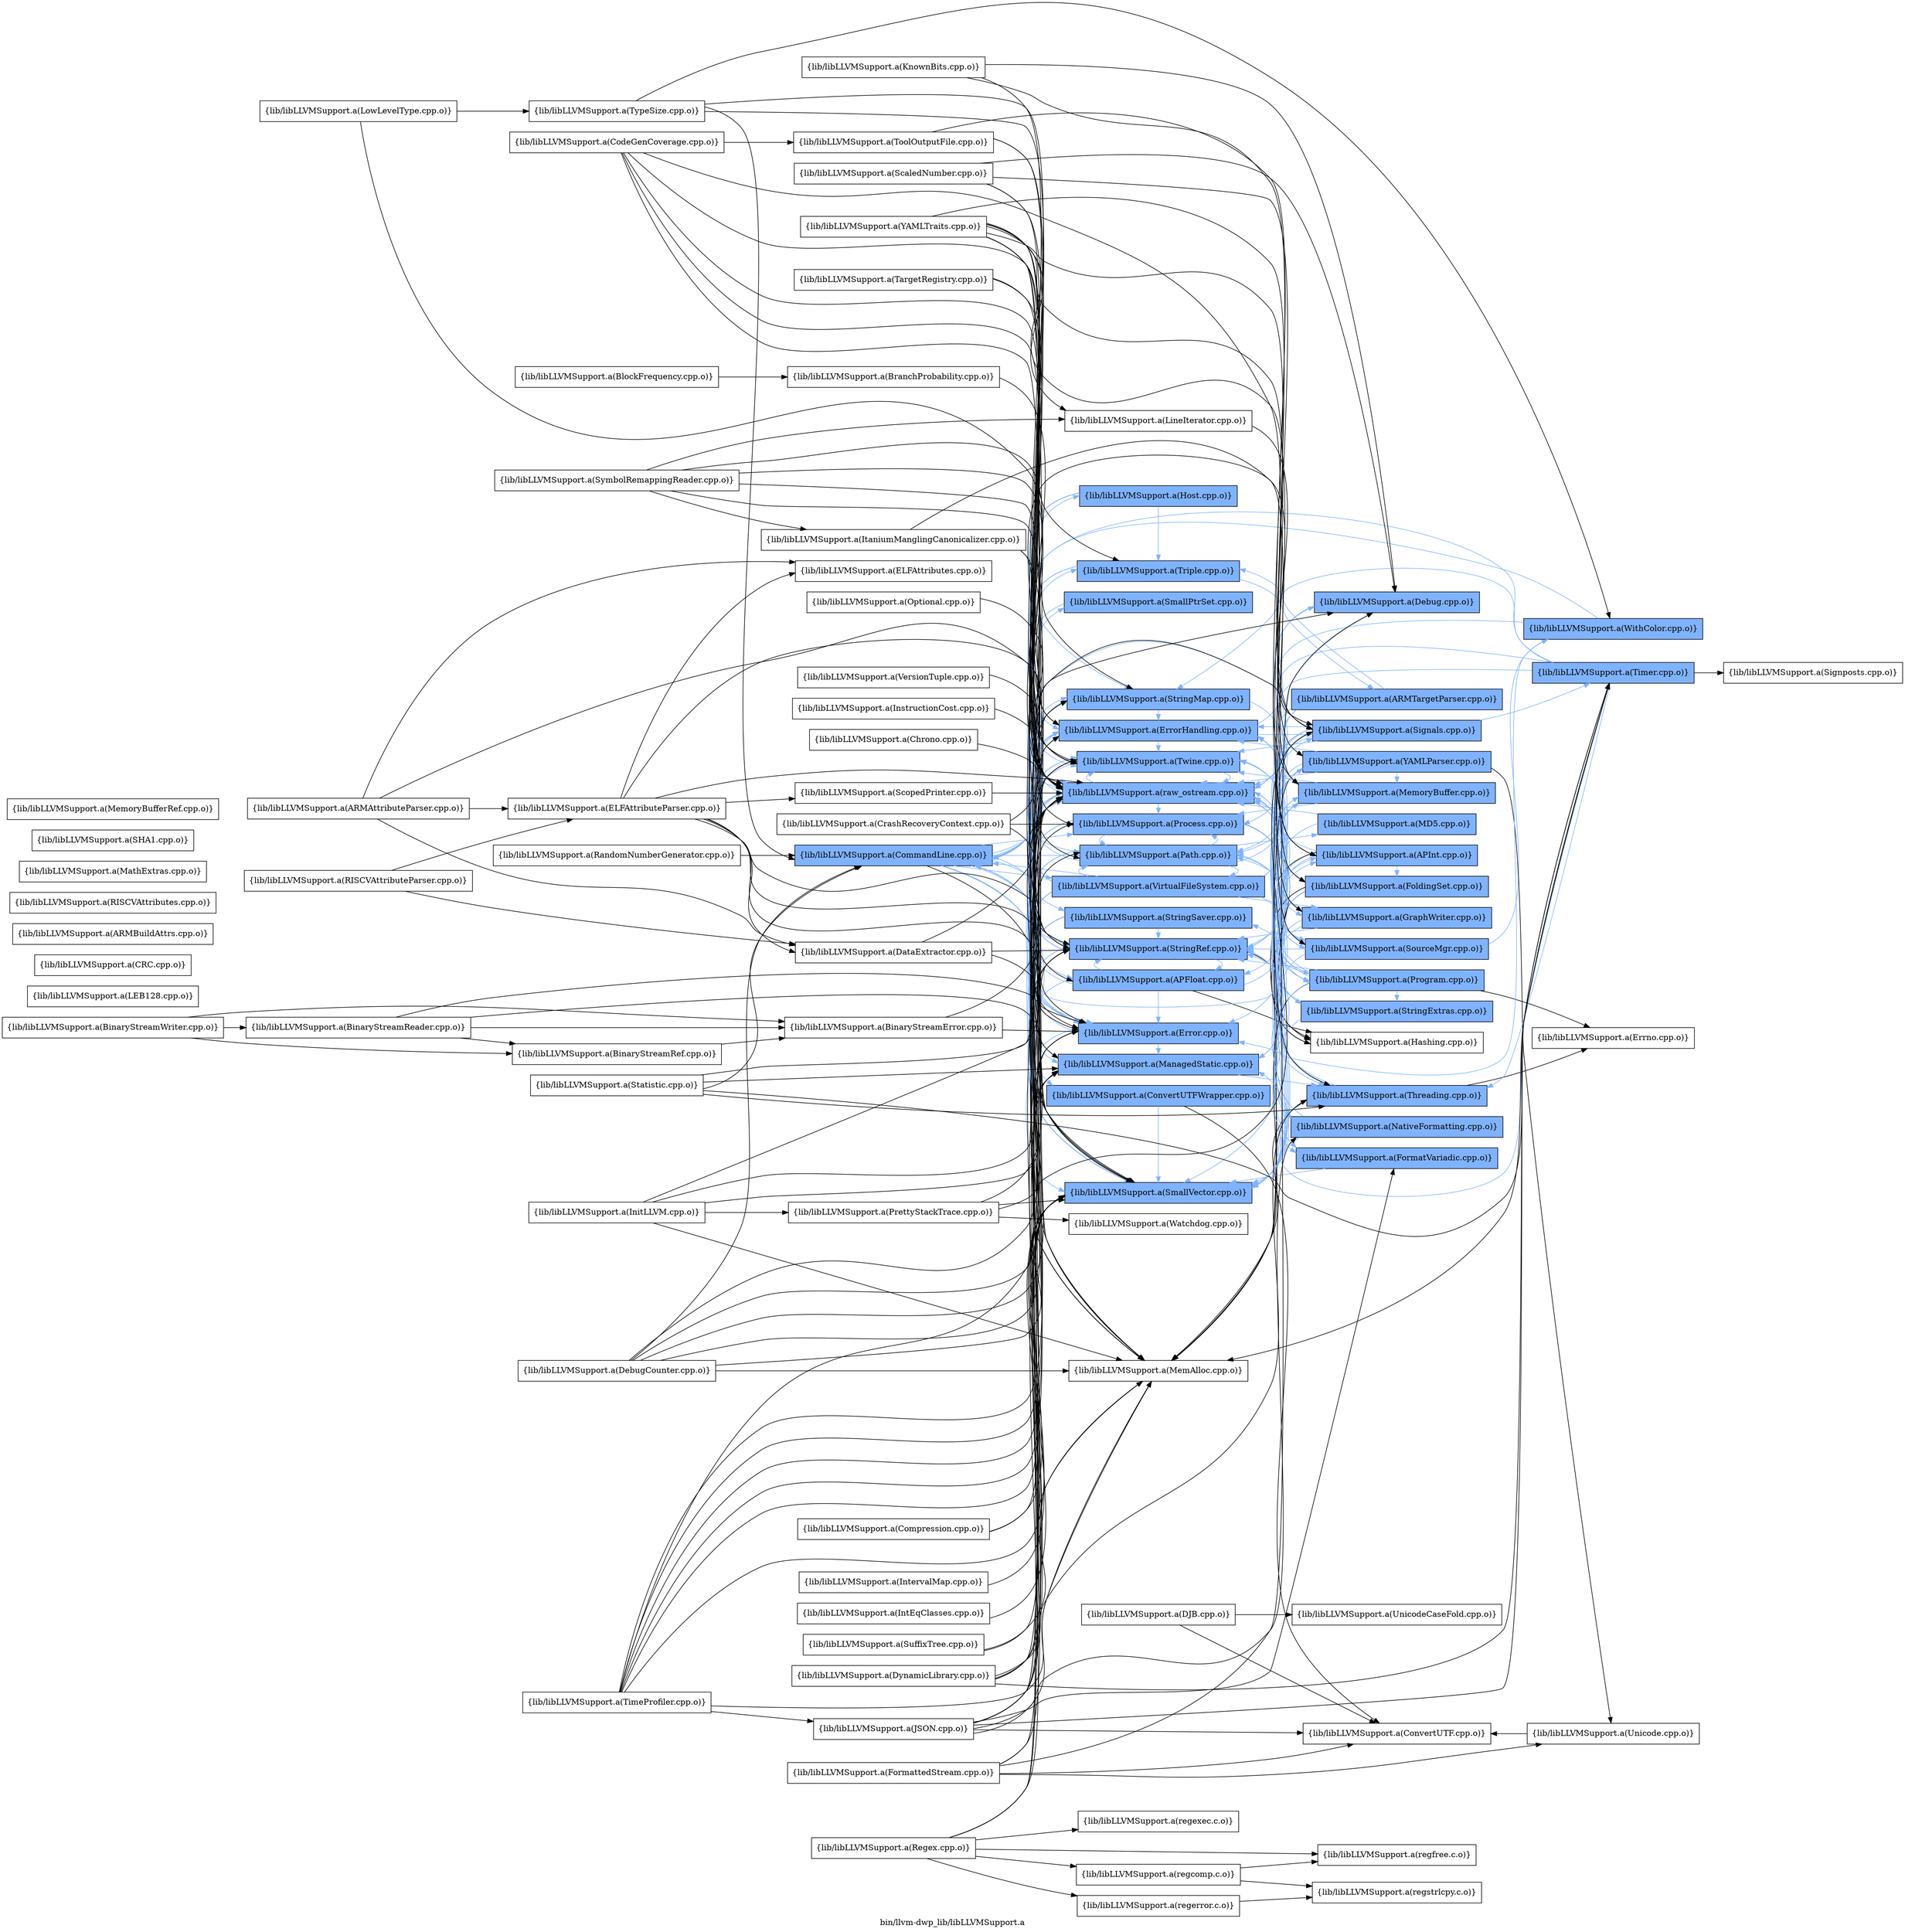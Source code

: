 digraph "bin/llvm-dwp_lib/libLLVMSupport.a" {
	label="bin/llvm-dwp_lib/libLLVMSupport.a";
	rankdir=LR;
	{ rank=same; Node0x55c06160e288;  }
	{ rank=same; Node0x55c061611ac8; Node0x55c0616120b8; Node0x55c061617ba8; Node0x55c061617978; Node0x55c061611fc8; Node0x55c0616126a8; Node0x55c061611c58; Node0x55c0616127e8; Node0x55c061611578; Node0x55c061611848; Node0x55c06160fae8; Node0x55c06160e698; Node0x55c06160ff48; Node0x55c061616578; Node0x55c06160fd68; Node0x55c061620028; Node0x55c0616202f8; Node0x55c061621338;  }
	{ rank=same; Node0x55c0616108a8; Node0x55c06161db98; Node0x55c061619a48; Node0x55c061615fd8; Node0x55c06161df58; Node0x55c061617f18; Node0x55c061612fb8; Node0x55c06160e378; Node0x55c0616149f8; Node0x55c061612e78; Node0x55c061612b08; Node0x55c061617d38; Node0x55c061614138; Node0x55c061611438; Node0x55c061621888; Node0x55c061610d08; Node0x55c0616108f8;  }
	{ rank=same; Node0x55c061612a18; Node0x55c06161d0f8; Node0x55c061615df8; Node0x55c06160fa48;  }
	{ rank=same; Node0x55c06160e288;  }
	{ rank=same; Node0x55c061611ac8; Node0x55c0616120b8; Node0x55c061617ba8; Node0x55c061617978; Node0x55c061611fc8; Node0x55c0616126a8; Node0x55c061611c58; Node0x55c0616127e8; Node0x55c061611578; Node0x55c061611848; Node0x55c06160fae8; Node0x55c06160e698; Node0x55c06160ff48; Node0x55c061616578; Node0x55c06160fd68; Node0x55c061620028; Node0x55c0616202f8; Node0x55c061621338;  }
	{ rank=same; Node0x55c0616108a8; Node0x55c06161db98; Node0x55c061619a48; Node0x55c061615fd8; Node0x55c06161df58; Node0x55c061617f18; Node0x55c061612fb8; Node0x55c06160e378; Node0x55c0616149f8; Node0x55c061612e78; Node0x55c061612b08; Node0x55c061617d38; Node0x55c061614138; Node0x55c061611438; Node0x55c061621888; Node0x55c061610d08; Node0x55c0616108f8;  }
	{ rank=same; Node0x55c061612a18; Node0x55c06161d0f8; Node0x55c061615df8; Node0x55c06160fa48;  }

	Node0x55c06160e288 [shape=record,shape=box,group=1,style=filled,fillcolor="0.600000 0.5 1",label="{lib/libLLVMSupport.a(CommandLine.cpp.o)}"];
	Node0x55c06160e288 -> Node0x55c061611ac8[color="0.600000 0.5 1"];
	Node0x55c06160e288 -> Node0x55c0616120b8[color="0.600000 0.5 1"];
	Node0x55c06160e288 -> Node0x55c061617ba8[color="0.600000 0.5 1"];
	Node0x55c06160e288 -> Node0x55c061617978[color="0.600000 0.5 1"];
	Node0x55c06160e288 -> Node0x55c061611fc8[color="0.600000 0.5 1"];
	Node0x55c06160e288 -> Node0x55c0616126a8;
	Node0x55c06160e288 -> Node0x55c061611c58[color="0.600000 0.5 1"];
	Node0x55c06160e288 -> Node0x55c0616127e8[color="0.600000 0.5 1"];
	Node0x55c06160e288 -> Node0x55c061611578[color="0.600000 0.5 1"];
	Node0x55c06160e288 -> Node0x55c061611848[color="0.600000 0.5 1"];
	Node0x55c06160e288 -> Node0x55c06160fae8[color="0.600000 0.5 1"];
	Node0x55c06160e288 -> Node0x55c06160e698[color="0.600000 0.5 1"];
	Node0x55c06160e288 -> Node0x55c06160ff48[color="0.600000 0.5 1"];
	Node0x55c06160e288 -> Node0x55c061616578[color="0.600000 0.5 1"];
	Node0x55c06160e288 -> Node0x55c06160fd68[color="0.600000 0.5 1"];
	Node0x55c06160e288 -> Node0x55c061620028[color="0.600000 0.5 1"];
	Node0x55c06160e288 -> Node0x55c0616202f8[color="0.600000 0.5 1"];
	Node0x55c06160e288 -> Node0x55c061621338[color="0.600000 0.5 1"];
	Node0x55c06161a5d8 [shape=record,shape=box,group=0,label="{lib/libLLVMSupport.a(DataExtractor.cpp.o)}"];
	Node0x55c06161a5d8 -> Node0x55c061617ba8;
	Node0x55c06161a5d8 -> Node0x55c06160fae8;
	Node0x55c06161a5d8 -> Node0x55c06160fd68;
	Node0x55c061617ba8 [shape=record,shape=box,group=1,style=filled,fillcolor="0.600000 0.5 1",label="{lib/libLLVMSupport.a(Error.cpp.o)}"];
	Node0x55c061617ba8 -> Node0x55c061617978[color="0.600000 0.5 1"];
	Node0x55c061617ba8 -> Node0x55c061611fc8[color="0.600000 0.5 1"];
	Node0x55c061617ba8 -> Node0x55c0616127e8[color="0.600000 0.5 1"];
	Node0x55c061617ba8 -> Node0x55c06160ff48[color="0.600000 0.5 1"];
	Node0x55c061617ba8 -> Node0x55c06160fd68[color="0.600000 0.5 1"];
	Node0x55c061617978 [shape=record,shape=box,group=1,style=filled,fillcolor="0.600000 0.5 1",label="{lib/libLLVMSupport.a(ErrorHandling.cpp.o)}"];
	Node0x55c061617978 -> Node0x55c061615fd8[color="0.600000 0.5 1"];
	Node0x55c061617978 -> Node0x55c06160ff48[color="0.600000 0.5 1"];
	Node0x55c061617978 -> Node0x55c06160fd68[color="0.600000 0.5 1"];
	Node0x55c061617978 -> Node0x55c06161df58[color="0.600000 0.5 1"];
	Node0x55c06161d418 [shape=record,shape=box,group=0,label="{lib/libLLVMSupport.a(InitLLVM.cpp.o)}"];
	Node0x55c06161d418 -> Node0x55c061617978;
	Node0x55c06161d418 -> Node0x55c061611fc8;
	Node0x55c06161d418 -> Node0x55c0616126a8;
	Node0x55c06161d418 -> Node0x55c0616150d8;
	Node0x55c06161d418 -> Node0x55c06161df58;
	Node0x55c0616126a8 [shape=record,shape=box,group=0,label="{lib/libLLVMSupport.a(MemAlloc.cpp.o)}"];
	Node0x55c0616127e8 [shape=record,shape=box,group=1,style=filled,fillcolor="0.600000 0.5 1",label="{lib/libLLVMSupport.a(SmallVector.cpp.o)}"];
	Node0x55c0616127e8 -> Node0x55c061617978[color="0.600000 0.5 1"];
	Node0x55c061611578 [shape=record,shape=box,group=1,style=filled,fillcolor="0.600000 0.5 1",label="{lib/libLLVMSupport.a(StringMap.cpp.o)}"];
	Node0x55c061611578 -> Node0x55c061617978[color="0.600000 0.5 1"];
	Node0x55c061611578 -> Node0x55c061612fb8[color="0.600000 0.5 1"];
	Node0x55c06160fae8 [shape=record,shape=box,group=1,style=filled,fillcolor="0.600000 0.5 1",label="{lib/libLLVMSupport.a(StringRef.cpp.o)}"];
	Node0x55c06160fae8 -> Node0x55c061611ac8[color="0.600000 0.5 1"];
	Node0x55c06160fae8 -> Node0x55c0616108a8[color="0.600000 0.5 1"];
	Node0x55c06160fae8 -> Node0x55c061617ba8[color="0.600000 0.5 1"];
	Node0x55c06160fae8 -> Node0x55c06161db98;
	Node0x55c06160fae8 -> Node0x55c0616127e8[color="0.600000 0.5 1"];
	Node0x55c06160f318 [shape=record,shape=box,group=0,label="{lib/libLLVMSupport.a(ToolOutputFile.cpp.o)}"];
	Node0x55c06160f318 -> Node0x55c06160fd68;
	Node0x55c06160f318 -> Node0x55c0616202f8;
	Node0x55c06160f318 -> Node0x55c06161df58;
	Node0x55c06160e698 [shape=record,shape=box,group=1,style=filled,fillcolor="0.600000 0.5 1",label="{lib/libLLVMSupport.a(Triple.cpp.o)}"];
	Node0x55c06160e698 -> Node0x55c0616127e8[color="0.600000 0.5 1"];
	Node0x55c06160e698 -> Node0x55c06160fae8[color="0.600000 0.5 1"];
	Node0x55c06160e698 -> Node0x55c06160e378[color="0.600000 0.5 1"];
	Node0x55c06160e698 -> Node0x55c06160ff48[color="0.600000 0.5 1"];
	Node0x55c06160ff48 [shape=record,shape=box,group=1,style=filled,fillcolor="0.600000 0.5 1",label="{lib/libLLVMSupport.a(Twine.cpp.o)}"];
	Node0x55c06160ff48 -> Node0x55c0616127e8[color="0.600000 0.5 1"];
	Node0x55c06160ff48 -> Node0x55c06160fd68[color="0.600000 0.5 1"];
	Node0x55c061615df8 [shape=record,shape=box,group=1,style=filled,fillcolor="0.600000 0.5 1",label="{lib/libLLVMSupport.a(WithColor.cpp.o)}"];
	Node0x55c061615df8 -> Node0x55c06160e288[color="0.600000 0.5 1"];
	Node0x55c061615df8 -> Node0x55c061617ba8[color="0.600000 0.5 1"];
	Node0x55c061615df8 -> Node0x55c06160fd68[color="0.600000 0.5 1"];
	Node0x55c06160fd68 [shape=record,shape=box,group=1,style=filled,fillcolor="0.600000 0.5 1",label="{lib/libLLVMSupport.a(raw_ostream.cpp.o)}"];
	Node0x55c06160fd68 -> Node0x55c061617ba8[color="0.600000 0.5 1"];
	Node0x55c06160fd68 -> Node0x55c061617978[color="0.600000 0.5 1"];
	Node0x55c06160fd68 -> Node0x55c061614138[color="0.600000 0.5 1"];
	Node0x55c06160fd68 -> Node0x55c061611438[color="0.600000 0.5 1"];
	Node0x55c06160fd68 -> Node0x55c0616127e8[color="0.600000 0.5 1"];
	Node0x55c06160fd68 -> Node0x55c06160ff48[color="0.600000 0.5 1"];
	Node0x55c06160fd68 -> Node0x55c0616202f8[color="0.600000 0.5 1"];
	Node0x55c06160fd68 -> Node0x55c061621338[color="0.600000 0.5 1"];
	Node0x55c06160fd68 -> Node0x55c061621888[color="0.600000 0.5 1"];
	Node0x55c0616202f8 [shape=record,shape=box,group=1,style=filled,fillcolor="0.600000 0.5 1",label="{lib/libLLVMSupport.a(Path.cpp.o)}"];
	Node0x55c0616202f8 -> Node0x55c061617ba8[color="0.600000 0.5 1"];
	Node0x55c0616202f8 -> Node0x55c061610d08[color="0.600000 0.5 1"];
	Node0x55c0616202f8 -> Node0x55c0616127e8[color="0.600000 0.5 1"];
	Node0x55c0616202f8 -> Node0x55c06160fae8[color="0.600000 0.5 1"];
	Node0x55c0616202f8 -> Node0x55c06160ff48[color="0.600000 0.5 1"];
	Node0x55c0616202f8 -> Node0x55c061616578[color="0.600000 0.5 1"];
	Node0x55c0616202f8 -> Node0x55c061621338[color="0.600000 0.5 1"];
	Node0x55c0616202f8 -> Node0x55c06161df58[color="0.600000 0.5 1"];
	Node0x55c06161dcd8 [shape=record,shape=box,group=0,label="{lib/libLLVMSupport.a(TargetRegistry.cpp.o)}"];
	Node0x55c06161dcd8 -> Node0x55c06160e698;
	Node0x55c06161dcd8 -> Node0x55c06160fd68;
	Node0x55c061611ac8 [shape=record,shape=box,group=1,style=filled,fillcolor="0.600000 0.5 1",label="{lib/libLLVMSupport.a(APFloat.cpp.o)}"];
	Node0x55c061611ac8 -> Node0x55c0616108a8[color="0.600000 0.5 1"];
	Node0x55c061611ac8 -> Node0x55c061617ba8[color="0.600000 0.5 1"];
	Node0x55c061611ac8 -> Node0x55c06161db98;
	Node0x55c061611ac8 -> Node0x55c0616127e8[color="0.600000 0.5 1"];
	Node0x55c061611ac8 -> Node0x55c06160fae8[color="0.600000 0.5 1"];
	Node0x55c061611ac8 -> Node0x55c06160fd68[color="0.600000 0.5 1"];
	Node0x55c0616108a8 [shape=record,shape=box,group=1,style=filled,fillcolor="0.600000 0.5 1",label="{lib/libLLVMSupport.a(APInt.cpp.o)}"];
	Node0x55c0616108a8 -> Node0x55c061611ac8[color="0.600000 0.5 1"];
	Node0x55c0616108a8 -> Node0x55c061612fb8[color="0.600000 0.5 1"];
	Node0x55c0616108a8 -> Node0x55c06161db98;
	Node0x55c0616108a8 -> Node0x55c0616127e8[color="0.600000 0.5 1"];
	Node0x55c0616108a8 -> Node0x55c06160fd68[color="0.600000 0.5 1"];
	Node0x55c06161f498 [shape=record,shape=box,group=0,label="{lib/libLLVMSupport.a(KnownBits.cpp.o)}"];
	Node0x55c06161f498 -> Node0x55c0616108a8;
	Node0x55c06161f498 -> Node0x55c061615fd8;
	Node0x55c06161f498 -> Node0x55c06160fd68;
	Node0x55c061611c58 [shape=record,shape=box,group=1,style=filled,fillcolor="0.600000 0.5 1",label="{lib/libLLVMSupport.a(SmallPtrSet.cpp.o)}"];
	Node0x55c061611c58 -> Node0x55c061617978[color="0.600000 0.5 1"];
	Node0x55c0616108f8 [shape=record,shape=box,group=1,style=filled,fillcolor="0.600000 0.5 1",label="{lib/libLLVMSupport.a(StringExtras.cpp.o)}"];
	Node0x55c0616108f8 -> Node0x55c0616127e8[color="0.600000 0.5 1"];
	Node0x55c0616108f8 -> Node0x55c06160fae8[color="0.600000 0.5 1"];
	Node0x55c0616108f8 -> Node0x55c06160fd68[color="0.600000 0.5 1"];
	Node0x55c06160f868 [shape=record,shape=box,group=0,label="{lib/libLLVMSupport.a(TypeSize.cpp.o)}"];
	Node0x55c06160f868 -> Node0x55c06160e288;
	Node0x55c06160f868 -> Node0x55c061617978;
	Node0x55c06160f868 -> Node0x55c061615df8;
	Node0x55c06160f868 -> Node0x55c06160fd68;
	Node0x55c061615fd8 [shape=record,shape=box,group=1,style=filled,fillcolor="0.600000 0.5 1",label="{lib/libLLVMSupport.a(Debug.cpp.o)}"];
	Node0x55c061615fd8 -> Node0x55c061611fc8[color="0.600000 0.5 1"];
	Node0x55c061615fd8 -> Node0x55c06160fd68[color="0.600000 0.5 1"];
	Node0x55c061611fc8 [shape=record,shape=box,group=1,style=filled,fillcolor="0.600000 0.5 1",label="{lib/libLLVMSupport.a(ManagedStatic.cpp.o)}"];
	Node0x55c061611fc8 -> Node0x55c061617f18[color="0.600000 0.5 1"];
	Node0x55c06160fb88 [shape=record,shape=box,group=0,label="{lib/libLLVMSupport.a(BranchProbability.cpp.o)}"];
	Node0x55c06160fb88 -> Node0x55c06160fd68;
	Node0x55c06161e5e8 [shape=record,shape=box,group=0,label="{lib/libLLVMSupport.a(LowLevelType.cpp.o)}"];
	Node0x55c06161e5e8 -> Node0x55c06160f868;
	Node0x55c06161e5e8 -> Node0x55c06160fd68;
	Node0x55c06160ee68 [shape=record,shape=box,group=0,label="{lib/libLLVMSupport.a(CodeGenCoverage.cpp.o)}"];
	Node0x55c06160ee68 -> Node0x55c0616127e8;
	Node0x55c06160ee68 -> Node0x55c06160f318;
	Node0x55c06160ee68 -> Node0x55c06160ff48;
	Node0x55c06160ee68 -> Node0x55c06160fd68;
	Node0x55c06160ee68 -> Node0x55c061621338;
	Node0x55c06160ee68 -> Node0x55c061617f18;
	Node0x55c0616149f8 [shape=record,shape=box,group=1,style=filled,fillcolor="0.600000 0.5 1",label="{lib/libLLVMSupport.a(GraphWriter.cpp.o)}"];
	Node0x55c0616149f8 -> Node0x55c06160e288[color="0.600000 0.5 1"];
	Node0x55c0616149f8 -> Node0x55c06160fae8[color="0.600000 0.5 1"];
	Node0x55c0616149f8 -> Node0x55c06160ff48[color="0.600000 0.5 1"];
	Node0x55c0616149f8 -> Node0x55c06160fd68[color="0.600000 0.5 1"];
	Node0x55c0616149f8 -> Node0x55c0616202f8[color="0.600000 0.5 1"];
	Node0x55c0616149f8 -> Node0x55c061621888[color="0.600000 0.5 1"];
	Node0x55c06161fe48 [shape=record,shape=box,group=0,label="{lib/libLLVMSupport.a(DynamicLibrary.cpp.o)}"];
	Node0x55c06161fe48 -> Node0x55c061611fc8;
	Node0x55c06161fe48 -> Node0x55c0616126a8;
	Node0x55c06161fe48 -> Node0x55c061611578;
	Node0x55c06161fe48 -> Node0x55c061612a18;
	Node0x55c06161fe48 -> Node0x55c061617f18;
	Node0x55c06161db98 [shape=record,shape=box,group=0,label="{lib/libLLVMSupport.a(Hashing.cpp.o)}"];
	Node0x55c061610d08 [shape=record,shape=box,group=1,style=filled,fillcolor="0.600000 0.5 1",label="{lib/libLLVMSupport.a(MD5.cpp.o)}"];
	Node0x55c061610d08 -> Node0x55c0616127e8[color="0.600000 0.5 1"];
	Node0x55c061610d08 -> Node0x55c06160fd68[color="0.600000 0.5 1"];
	Node0x55c061612a18 [shape=record,shape=box,group=1,style=filled,fillcolor="0.600000 0.5 1",label="{lib/libLLVMSupport.a(Timer.cpp.o)}"];
	Node0x55c061612a18 -> Node0x55c06160e288[color="0.600000 0.5 1"];
	Node0x55c061612a18 -> Node0x55c061611fc8[color="0.600000 0.5 1"];
	Node0x55c061612a18 -> Node0x55c0616126a8;
	Node0x55c061612a18 -> Node0x55c061611578[color="0.600000 0.5 1"];
	Node0x55c061612a18 -> Node0x55c061612248;
	Node0x55c061612a18 -> Node0x55c06160fd68[color="0.600000 0.5 1"];
	Node0x55c061612a18 -> Node0x55c061621338[color="0.600000 0.5 1"];
	Node0x55c061612a18 -> Node0x55c061617f18[color="0.600000 0.5 1"];
	Node0x55c061612e78 [shape=record,shape=box,group=1,style=filled,fillcolor="0.600000 0.5 1",label="{lib/libLLVMSupport.a(MemoryBuffer.cpp.o)}"];
	Node0x55c061612e78 -> Node0x55c061617ba8[color="0.600000 0.5 1"];
	Node0x55c061612e78 -> Node0x55c0616127e8[color="0.600000 0.5 1"];
	Node0x55c061612e78 -> Node0x55c06160ff48[color="0.600000 0.5 1"];
	Node0x55c061612e78 -> Node0x55c0616202f8[color="0.600000 0.5 1"];
	Node0x55c061612e78 -> Node0x55c061621338[color="0.600000 0.5 1"];
	Node0x55c061612e78 -> Node0x55c061621888[color="0.600000 0.5 1"];
	Node0x55c061612b08 [shape=record,shape=box,group=1,style=filled,fillcolor="0.600000 0.5 1",label="{lib/libLLVMSupport.a(SourceMgr.cpp.o)}"];
	Node0x55c061612b08 -> Node0x55c061612e78[color="0.600000 0.5 1"];
	Node0x55c061612b08 -> Node0x55c0616127e8[color="0.600000 0.5 1"];
	Node0x55c061612b08 -> Node0x55c06160fae8[color="0.600000 0.5 1"];
	Node0x55c061612b08 -> Node0x55c06160ff48[color="0.600000 0.5 1"];
	Node0x55c061612b08 -> Node0x55c061615df8[color="0.600000 0.5 1"];
	Node0x55c061612b08 -> Node0x55c06160fd68[color="0.600000 0.5 1"];
	Node0x55c061612b08 -> Node0x55c0616202f8[color="0.600000 0.5 1"];
	Node0x55c061612fb8 [shape=record,shape=box,group=1,style=filled,fillcolor="0.600000 0.5 1",label="{lib/libLLVMSupport.a(FoldingSet.cpp.o)}"];
	Node0x55c061612fb8 -> Node0x55c061617978[color="0.600000 0.5 1"];
	Node0x55c061612fb8 -> Node0x55c06161db98;
	Node0x55c061612fb8 -> Node0x55c0616126a8;
	Node0x55c061612fb8 -> Node0x55c0616127e8[color="0.600000 0.5 1"];
	Node0x55c06161ed18 [shape=record,shape=box,group=0,label="{lib/libLLVMSupport.a(LEB128.cpp.o)}"];
	Node0x55c061616758 [shape=record,shape=box,group=0,label="{lib/libLLVMSupport.a(DJB.cpp.o)}"];
	Node0x55c061616758 -> Node0x55c061619a48;
	Node0x55c061616758 -> Node0x55c06160f688;
	Node0x55c06160f5e8 [shape=record,shape=box,group=0,label="{lib/libLLVMSupport.a(BinaryStreamWriter.cpp.o)}"];
	Node0x55c06160f5e8 -> Node0x55c06161f7b8;
	Node0x55c06160f5e8 -> Node0x55c061620438;
	Node0x55c06160f5e8 -> Node0x55c0616101c8;
	Node0x55c061614138 [shape=record,shape=box,group=1,style=filled,fillcolor="0.600000 0.5 1",label="{lib/libLLVMSupport.a(FormatVariadic.cpp.o)}"];
	Node0x55c061614138 -> Node0x55c0616127e8[color="0.600000 0.5 1"];
	Node0x55c061614138 -> Node0x55c06160fae8[color="0.600000 0.5 1"];
	Node0x55c061611438 [shape=record,shape=box,group=1,style=filled,fillcolor="0.600000 0.5 1",label="{lib/libLLVMSupport.a(NativeFormatting.cpp.o)}"];
	Node0x55c061611438 -> Node0x55c0616127e8[color="0.600000 0.5 1"];
	Node0x55c061611438 -> Node0x55c06160fd68[color="0.600000 0.5 1"];
	Node0x55c061614188 [shape=record,shape=box,group=0,label="{lib/libLLVMSupport.a(ScopedPrinter.cpp.o)}"];
	Node0x55c061614188 -> Node0x55c06160fd68;
	Node0x55c06160f6d8 [shape=record,shape=box,group=0,label="{lib/libLLVMSupport.a(Optional.cpp.o)}"];
	Node0x55c06160f6d8 -> Node0x55c06160fd68;
	Node0x55c0616126f8 [shape=record,shape=box,group=0,label="{lib/libLLVMSupport.a(Compression.cpp.o)}"];
	Node0x55c0616126f8 -> Node0x55c061617ba8;
	Node0x55c0616126f8 -> Node0x55c0616127e8;
	Node0x55c06161df58 [shape=record,shape=box,group=1,style=filled,fillcolor="0.600000 0.5 1",label="{lib/libLLVMSupport.a(Signals.cpp.o)}"];
	Node0x55c06161df58 -> Node0x55c06160e288[color="0.600000 0.5 1"];
	Node0x55c06161df58 -> Node0x55c061617978[color="0.600000 0.5 1"];
	Node0x55c06161df58 -> Node0x55c061614138[color="0.600000 0.5 1"];
	Node0x55c06161df58 -> Node0x55c061611fc8[color="0.600000 0.5 1"];
	Node0x55c06161df58 -> Node0x55c0616126a8;
	Node0x55c06161df58 -> Node0x55c061612e78[color="0.600000 0.5 1"];
	Node0x55c06161df58 -> Node0x55c061611438[color="0.600000 0.5 1"];
	Node0x55c06161df58 -> Node0x55c0616127e8[color="0.600000 0.5 1"];
	Node0x55c06161df58 -> Node0x55c06160fae8[color="0.600000 0.5 1"];
	Node0x55c06161df58 -> Node0x55c061612a18[color="0.600000 0.5 1"];
	Node0x55c06161df58 -> Node0x55c06160ff48[color="0.600000 0.5 1"];
	Node0x55c06161df58 -> Node0x55c06160fd68[color="0.600000 0.5 1"];
	Node0x55c06161df58 -> Node0x55c0616202f8[color="0.600000 0.5 1"];
	Node0x55c06161df58 -> Node0x55c061621888[color="0.600000 0.5 1"];
	Node0x55c06161df58 -> Node0x55c061617f18[color="0.600000 0.5 1"];
	Node0x55c061613008 [shape=record,shape=box,group=0,label="{lib/libLLVMSupport.a(CRC.cpp.o)}"];
	Node0x55c061620028 [shape=record,shape=box,group=1,style=filled,fillcolor="0.600000 0.5 1",label="{lib/libLLVMSupport.a(Host.cpp.o)}"];
	Node0x55c061620028 -> Node0x55c0616126a8;
	Node0x55c061620028 -> Node0x55c061611578[color="0.600000 0.5 1"];
	Node0x55c061620028 -> Node0x55c06160fae8[color="0.600000 0.5 1"];
	Node0x55c061620028 -> Node0x55c06160e698[color="0.600000 0.5 1"];
	Node0x55c061620028 -> Node0x55c06160fd68[color="0.600000 0.5 1"];
	Node0x55c061611848 [shape=record,shape=box,group=1,style=filled,fillcolor="0.600000 0.5 1",label="{lib/libLLVMSupport.a(StringSaver.cpp.o)}"];
	Node0x55c061611848 -> Node0x55c0616126a8;
	Node0x55c061611848 -> Node0x55c0616127e8[color="0.600000 0.5 1"];
	Node0x55c061611848 -> Node0x55c06160fae8[color="0.600000 0.5 1"];
	Node0x55c0616129c8 [shape=record,shape=box,group=0,label="{lib/libLLVMSupport.a(ARMBuildAttrs.cpp.o)}"];
	Node0x55c06161ff38 [shape=record,shape=box,group=0,label="{lib/libLLVMSupport.a(ARMAttributeParser.cpp.o)}"];
	Node0x55c06161ff38 -> Node0x55c06161a5d8;
	Node0x55c06161ff38 -> Node0x55c0616163e8;
	Node0x55c06161ff38 -> Node0x55c061616c08;
	Node0x55c06161ff38 -> Node0x55c06160fd68;
	Node0x55c0616163e8 [shape=record,shape=box,group=0,label="{lib/libLLVMSupport.a(ELFAttributeParser.cpp.o)}"];
	Node0x55c0616163e8 -> Node0x55c06161a5d8;
	Node0x55c0616163e8 -> Node0x55c061616c08;
	Node0x55c0616163e8 -> Node0x55c061617ba8;
	Node0x55c0616163e8 -> Node0x55c061614188;
	Node0x55c0616163e8 -> Node0x55c0616127e8;
	Node0x55c0616163e8 -> Node0x55c06160fae8;
	Node0x55c0616163e8 -> Node0x55c06160ff48;
	Node0x55c0616163e8 -> Node0x55c06160fd68;
	Node0x55c061613378 [shape=record,shape=box,group=0,label="{lib/libLLVMSupport.a(RISCVAttributes.cpp.o)}"];
	Node0x55c061613788 [shape=record,shape=box,group=0,label="{lib/libLLVMSupport.a(RISCVAttributeParser.cpp.o)}"];
	Node0x55c061613788 -> Node0x55c06161a5d8;
	Node0x55c061613788 -> Node0x55c0616163e8;
	Node0x55c061620438 [shape=record,shape=box,group=0,label="{lib/libLLVMSupport.a(BinaryStreamReader.cpp.o)}"];
	Node0x55c061620438 -> Node0x55c06161f7b8;
	Node0x55c061620438 -> Node0x55c0616101c8;
	Node0x55c061620438 -> Node0x55c061617ba8;
	Node0x55c061620438 -> Node0x55c0616127e8;
	Node0x55c06161f7b8 [shape=record,shape=box,group=0,label="{lib/libLLVMSupport.a(BinaryStreamError.cpp.o)}"];
	Node0x55c06161f7b8 -> Node0x55c061617ba8;
	Node0x55c06161f7b8 -> Node0x55c06160fd68;
	Node0x55c0616101c8 [shape=record,shape=box,group=0,label="{lib/libLLVMSupport.a(BinaryStreamRef.cpp.o)}"];
	Node0x55c0616101c8 -> Node0x55c06161f7b8;
	Node0x55c061616c08 [shape=record,shape=box,group=0,label="{lib/libLLVMSupport.a(ELFAttributes.cpp.o)}"];
	Node0x55c061621338 [shape=record,shape=box,group=1,style=filled,fillcolor="0.600000 0.5 1",label="{lib/libLLVMSupport.a(Process.cpp.o)}"];
	Node0x55c061621338 -> Node0x55c061617ba8[color="0.600000 0.5 1"];
	Node0x55c061621338 -> Node0x55c06161db98;
	Node0x55c061621338 -> Node0x55c061611fc8[color="0.600000 0.5 1"];
	Node0x55c061621338 -> Node0x55c0616127e8[color="0.600000 0.5 1"];
	Node0x55c061621338 -> Node0x55c0616108f8[color="0.600000 0.5 1"];
	Node0x55c061621338 -> Node0x55c0616202f8[color="0.600000 0.5 1"];
	Node0x55c061617f18 [shape=record,shape=box,group=1,style=filled,fillcolor="0.600000 0.5 1",label="{lib/libLLVMSupport.a(Threading.cpp.o)}"];
	Node0x55c061617f18 -> Node0x55c061617978[color="0.600000 0.5 1"];
	Node0x55c061617f18 -> Node0x55c0616126a8;
	Node0x55c061617f18 -> Node0x55c0616127e8[color="0.600000 0.5 1"];
	Node0x55c061617f18 -> Node0x55c06160fae8[color="0.600000 0.5 1"];
	Node0x55c061617f18 -> Node0x55c06160ff48[color="0.600000 0.5 1"];
	Node0x55c061617f18 -> Node0x55c06161d0f8;
	Node0x55c0616120b8 [shape=record,shape=box,group=1,style=filled,fillcolor="0.600000 0.5 1",label="{lib/libLLVMSupport.a(ConvertUTFWrapper.cpp.o)}"];
	Node0x55c0616120b8 -> Node0x55c061619a48;
	Node0x55c0616120b8 -> Node0x55c0616127e8[color="0.600000 0.5 1"];
	Node0x55c061616578 [shape=record,shape=box,group=1,style=filled,fillcolor="0.600000 0.5 1",label="{lib/libLLVMSupport.a(VirtualFileSystem.cpp.o)}"];
	Node0x55c061616578 -> Node0x55c06160e288[color="0.600000 0.5 1"];
	Node0x55c061616578 -> Node0x55c061617ba8[color="0.600000 0.5 1"];
	Node0x55c061616578 -> Node0x55c0616149f8[color="0.600000 0.5 1"];
	Node0x55c061616578 -> Node0x55c0616126a8;
	Node0x55c061616578 -> Node0x55c061612e78[color="0.600000 0.5 1"];
	Node0x55c061616578 -> Node0x55c0616127e8[color="0.600000 0.5 1"];
	Node0x55c061616578 -> Node0x55c061612b08[color="0.600000 0.5 1"];
	Node0x55c061616578 -> Node0x55c061611578[color="0.600000 0.5 1"];
	Node0x55c061616578 -> Node0x55c06160fae8[color="0.600000 0.5 1"];
	Node0x55c061616578 -> Node0x55c06160ff48[color="0.600000 0.5 1"];
	Node0x55c061616578 -> Node0x55c061617d38[color="0.600000 0.5 1"];
	Node0x55c061616578 -> Node0x55c06160fd68[color="0.600000 0.5 1"];
	Node0x55c061616578 -> Node0x55c0616202f8[color="0.600000 0.5 1"];
	Node0x55c061619a48 [shape=record,shape=box,group=0,label="{lib/libLLVMSupport.a(ConvertUTF.cpp.o)}"];
	Node0x55c06160f688 [shape=record,shape=box,group=0,label="{lib/libLLVMSupport.a(UnicodeCaseFold.cpp.o)}"];
	Node0x55c061621888 [shape=record,shape=box,group=1,style=filled,fillcolor="0.600000 0.5 1",label="{lib/libLLVMSupport.a(Program.cpp.o)}"];
	Node0x55c061621888 -> Node0x55c0616126a8;
	Node0x55c061621888 -> Node0x55c0616127e8[color="0.600000 0.5 1"];
	Node0x55c061621888 -> Node0x55c0616108f8[color="0.600000 0.5 1"];
	Node0x55c061621888 -> Node0x55c061611848[color="0.600000 0.5 1"];
	Node0x55c061621888 -> Node0x55c06160fae8[color="0.600000 0.5 1"];
	Node0x55c061621888 -> Node0x55c06160fd68[color="0.600000 0.5 1"];
	Node0x55c061621888 -> Node0x55c0616202f8[color="0.600000 0.5 1"];
	Node0x55c061621888 -> Node0x55c06161d0f8;
	Node0x55c0616150d8 [shape=record,shape=box,group=0,label="{lib/libLLVMSupport.a(PrettyStackTrace.cpp.o)}"];
	Node0x55c0616150d8 -> Node0x55c0616127e8;
	Node0x55c0616150d8 -> Node0x55c06160fd68;
	Node0x55c0616150d8 -> Node0x55c06161df58;
	Node0x55c0616150d8 -> Node0x55c0616172e8;
	Node0x55c0616172e8 [shape=record,shape=box,group=0,label="{lib/libLLVMSupport.a(Watchdog.cpp.o)}"];
	Node0x55c061612248 [shape=record,shape=box,group=0,label="{lib/libLLVMSupport.a(Signposts.cpp.o)}"];
	Node0x55c06160e378 [shape=record,shape=box,group=1,style=filled,fillcolor="0.600000 0.5 1",label="{lib/libLLVMSupport.a(ARMTargetParser.cpp.o)}"];
	Node0x55c06160e378 -> Node0x55c0616149f8[color="0.600000 0.5 1"];
	Node0x55c06160e378 -> Node0x55c0616127e8[color="0.600000 0.5 1"];
	Node0x55c06160e378 -> Node0x55c06160fae8[color="0.600000 0.5 1"];
	Node0x55c06160e378 -> Node0x55c06160e698[color="0.600000 0.5 1"];
	Node0x55c061617d38 [shape=record,shape=box,group=1,style=filled,fillcolor="0.600000 0.5 1",label="{lib/libLLVMSupport.a(YAMLParser.cpp.o)}"];
	Node0x55c061617d38 -> Node0x55c061617978[color="0.600000 0.5 1"];
	Node0x55c061617d38 -> Node0x55c0616126a8;
	Node0x55c061617d38 -> Node0x55c061612e78[color="0.600000 0.5 1"];
	Node0x55c061617d38 -> Node0x55c0616127e8[color="0.600000 0.5 1"];
	Node0x55c061617d38 -> Node0x55c061612b08[color="0.600000 0.5 1"];
	Node0x55c061617d38 -> Node0x55c06160fae8[color="0.600000 0.5 1"];
	Node0x55c061617d38 -> Node0x55c06160fa48;
	Node0x55c061617d38 -> Node0x55c06160fd68[color="0.600000 0.5 1"];
	Node0x55c06160fa48 [shape=record,shape=box,group=0,label="{lib/libLLVMSupport.a(Unicode.cpp.o)}"];
	Node0x55c06160fa48 -> Node0x55c061619a48;
	Node0x55c061621ab8 [shape=record,shape=box,group=0,label="{lib/libLLVMSupport.a(CrashRecoveryContext.cpp.o)}"];
	Node0x55c061621ab8 -> Node0x55c061611fc8;
	Node0x55c061621ab8 -> Node0x55c061621338;
	Node0x55c061621ab8 -> Node0x55c06161df58;
	Node0x55c06161d0f8 [shape=record,shape=box,group=0,label="{lib/libLLVMSupport.a(Errno.cpp.o)}"];
	Node0x55c061614b88 [shape=record,shape=box,group=0,label="{lib/libLLVMSupport.a(BlockFrequency.cpp.o)}"];
	Node0x55c061614b88 -> Node0x55c06160fb88;
	Node0x55c0616123d8 [shape=record,shape=box,group=0,label="{lib/libLLVMSupport.a(IntervalMap.cpp.o)}"];
	Node0x55c0616123d8 -> Node0x55c0616127e8;
	Node0x55c061620488 [shape=record,shape=box,group=0,label="{lib/libLLVMSupport.a(IntEqClasses.cpp.o)}"];
	Node0x55c061620488 -> Node0x55c0616127e8;
	Node0x55c061613418 [shape=record,shape=box,group=0,label="{lib/libLLVMSupport.a(MathExtras.cpp.o)}"];
	Node0x55c0616190e8 [shape=record,shape=box,group=0,label="{lib/libLLVMSupport.a(FormattedStream.cpp.o)}"];
	Node0x55c0616190e8 -> Node0x55c061619a48;
	Node0x55c0616190e8 -> Node0x55c061615fd8;
	Node0x55c0616190e8 -> Node0x55c0616127e8;
	Node0x55c0616190e8 -> Node0x55c06160fa48;
	Node0x55c0616190e8 -> Node0x55c06160fd68;
	Node0x55c061616398 [shape=record,shape=box,group=0,label="{lib/libLLVMSupport.a(ScaledNumber.cpp.o)}"];
	Node0x55c061616398 -> Node0x55c061611ac8;
	Node0x55c061616398 -> Node0x55c0616108a8;
	Node0x55c061616398 -> Node0x55c061615fd8;
	Node0x55c061616398 -> Node0x55c06160fd68;
	Node0x55c061614bd8 [shape=record,shape=box,group=0,label="{lib/libLLVMSupport.a(YAMLTraits.cpp.o)}"];
	Node0x55c061614bd8 -> Node0x55c061617978;
	Node0x55c061614bd8 -> Node0x55c0616149f8;
	Node0x55c061614bd8 -> Node0x55c0616126a8;
	Node0x55c061614bd8 -> Node0x55c061612e78;
	Node0x55c061614bd8 -> Node0x55c0616127e8;
	Node0x55c061614bd8 -> Node0x55c061612b08;
	Node0x55c061614bd8 -> Node0x55c061611578;
	Node0x55c061614bd8 -> Node0x55c06160fae8;
	Node0x55c061614bd8 -> Node0x55c06160ff48;
	Node0x55c061614bd8 -> Node0x55c061617d38;
	Node0x55c061614bd8 -> Node0x55c06160fd68;
	Node0x55c061614bd8 -> Node0x55c061613968;
	Node0x55c061613968 [shape=record,shape=box,group=0,label="{lib/libLLVMSupport.a(LineIterator.cpp.o)}"];
	Node0x55c061613968 -> Node0x55c061612e78;
	Node0x55c061620a78 [shape=record,shape=box,group=0,label="{lib/libLLVMSupport.a(VersionTuple.cpp.o)}"];
	Node0x55c061620a78 -> Node0x55c06160fd68;
	Node0x55c061615858 [shape=record,shape=box,group=0,label="{lib/libLLVMSupport.a(DebugCounter.cpp.o)}"];
	Node0x55c061615858 -> Node0x55c06160e288;
	Node0x55c061615858 -> Node0x55c061615fd8;
	Node0x55c061615858 -> Node0x55c061611fc8;
	Node0x55c061615858 -> Node0x55c0616126a8;
	Node0x55c061615858 -> Node0x55c0616127e8;
	Node0x55c061615858 -> Node0x55c06160fae8;
	Node0x55c061615858 -> Node0x55c06160fd68;
	Node0x55c0616189b8 [shape=record,shape=box,group=0,label="{lib/libLLVMSupport.a(SuffixTree.cpp.o)}"];
	Node0x55c0616189b8 -> Node0x55c0616126a8;
	Node0x55c0616189b8 -> Node0x55c0616127e8;
	Node0x55c061613288 [shape=record,shape=box,group=0,label="{lib/libLLVMSupport.a(JSON.cpp.o)}"];
	Node0x55c061613288 -> Node0x55c061619a48;
	Node0x55c061613288 -> Node0x55c061617ba8;
	Node0x55c061613288 -> Node0x55c061614138;
	Node0x55c061613288 -> Node0x55c0616126a8;
	Node0x55c061613288 -> Node0x55c061611438;
	Node0x55c061613288 -> Node0x55c0616127e8;
	Node0x55c061613288 -> Node0x55c06160fae8;
	Node0x55c061613288 -> Node0x55c061612a18;
	Node0x55c061613288 -> Node0x55c06160ff48;
	Node0x55c061613288 -> Node0x55c06160fd68;
	Node0x55c06161ae98 [shape=record,shape=box,group=0,label="{lib/libLLVMSupport.a(Regex.cpp.o)}"];
	Node0x55c06161ae98 -> Node0x55c0616127e8;
	Node0x55c06161ae98 -> Node0x55c06160fae8;
	Node0x55c06161ae98 -> Node0x55c06160ff48;
	Node0x55c06161ae98 -> Node0x55c06161b668;
	Node0x55c06161ae98 -> Node0x55c06161ecc8;
	Node0x55c06161ae98 -> Node0x55c06161eea8;
	Node0x55c06161ae98 -> Node0x55c06161d3c8;
	Node0x55c06161b668 [shape=record,shape=box,group=0,label="{lib/libLLVMSupport.a(regcomp.c.o)}"];
	Node0x55c06161b668 -> Node0x55c06161b8e8;
	Node0x55c06161b668 -> Node0x55c06161ecc8;
	Node0x55c06161ecc8 [shape=record,shape=box,group=0,label="{lib/libLLVMSupport.a(regfree.c.o)}"];
	Node0x55c06161eea8 [shape=record,shape=box,group=0,label="{lib/libLLVMSupport.a(regerror.c.o)}"];
	Node0x55c06161eea8 -> Node0x55c06161b8e8;
	Node0x55c06161d3c8 [shape=record,shape=box,group=0,label="{lib/libLLVMSupport.a(regexec.c.o)}"];
	Node0x55c06161b8e8 [shape=record,shape=box,group=0,label="{lib/libLLVMSupport.a(regstrlcpy.c.o)}"];
	Node0x55c06161e778 [shape=record,shape=box,group=0,label="{lib/libLLVMSupport.a(TimeProfiler.cpp.o)}"];
	Node0x55c06161e778 -> Node0x55c061617ba8;
	Node0x55c06161e778 -> Node0x55c0616126a8;
	Node0x55c06161e778 -> Node0x55c0616127e8;
	Node0x55c06161e778 -> Node0x55c061611578;
	Node0x55c06161e778 -> Node0x55c06160ff48;
	Node0x55c06161e778 -> Node0x55c06160fd68;
	Node0x55c06161e778 -> Node0x55c0616202f8;
	Node0x55c06161e778 -> Node0x55c061621338;
	Node0x55c06161e778 -> Node0x55c061613288;
	Node0x55c06161f9e8 [shape=record,shape=box,group=0,label="{lib/libLLVMSupport.a(SHA1.cpp.o)}"];
	Node0x55c06161ff88 [shape=record,shape=box,group=0,label="{lib/libLLVMSupport.a(MemoryBufferRef.cpp.o)}"];
	Node0x55c06161c158 [shape=record,shape=box,group=0,label="{lib/libLLVMSupport.a(ItaniumManglingCanonicalizer.cpp.o)}"];
	Node0x55c06161c158 -> Node0x55c061612fb8;
	Node0x55c06161c158 -> Node0x55c0616126a8;
	Node0x55c06161c158 -> Node0x55c0616127e8;
	Node0x55c06161dc88 [shape=record,shape=box,group=0,label="{lib/libLLVMSupport.a(SymbolRemappingReader.cpp.o)}"];
	Node0x55c06161dc88 -> Node0x55c061617ba8;
	Node0x55c06161dc88 -> Node0x55c06160fae8;
	Node0x55c06161dc88 -> Node0x55c06160ff48;
	Node0x55c06161dc88 -> Node0x55c06160fd68;
	Node0x55c06161dc88 -> Node0x55c061613968;
	Node0x55c06161dc88 -> Node0x55c06161c158;
	Node0x55c061616ac8 [shape=record,shape=box,group=0,label="{lib/libLLVMSupport.a(InstructionCost.cpp.o)}"];
	Node0x55c061616ac8 -> Node0x55c06160fd68;
	Node0x55c061614318 [shape=record,shape=box,group=0,label="{lib/libLLVMSupport.a(Chrono.cpp.o)}"];
	Node0x55c061614318 -> Node0x55c06160fd68;
	Node0x55c06161aa88 [shape=record,shape=box,group=0,label="{lib/libLLVMSupport.a(RandomNumberGenerator.cpp.o)}"];
	Node0x55c06161aa88 -> Node0x55c06160e288;
	Node0x55c061619908 [shape=record,shape=box,group=0,label="{lib/libLLVMSupport.a(Statistic.cpp.o)}"];
	Node0x55c061619908 -> Node0x55c06160e288;
	Node0x55c061619908 -> Node0x55c061611fc8;
	Node0x55c061619908 -> Node0x55c061612a18;
	Node0x55c061619908 -> Node0x55c06160fd68;
	Node0x55c061619908 -> Node0x55c061617f18;
}

